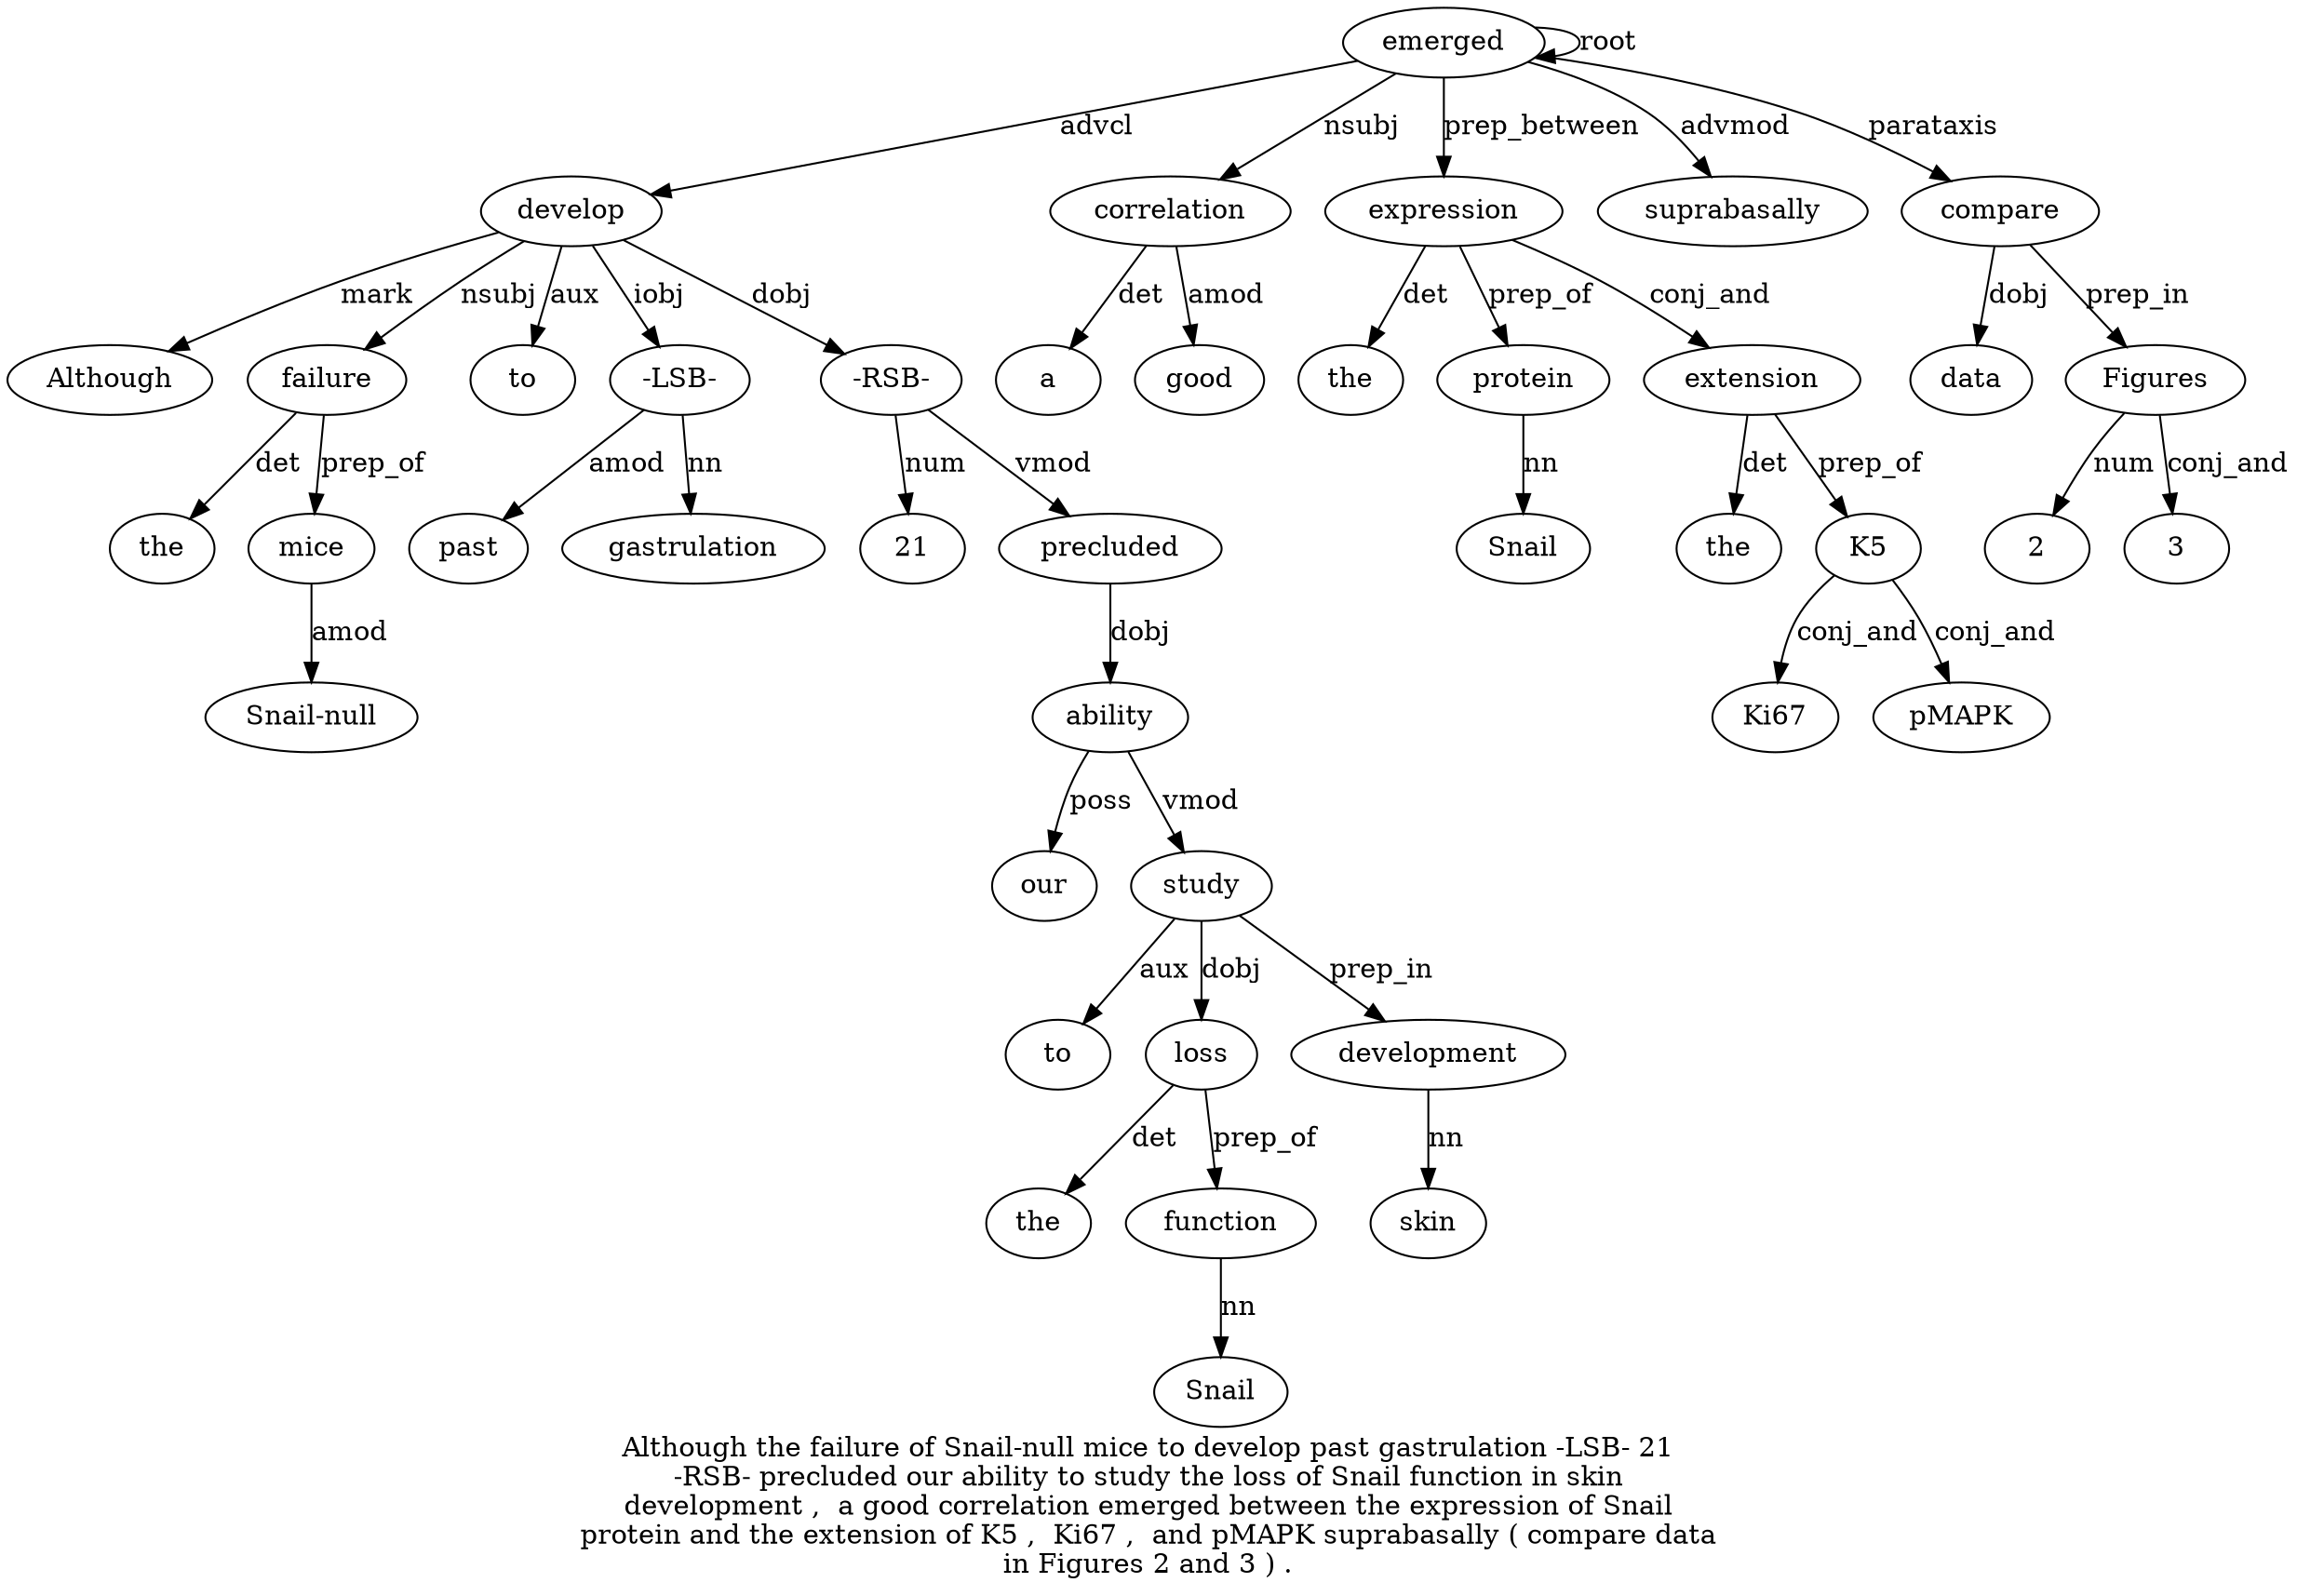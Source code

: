 digraph "Although the failure of Snail-null mice to develop past gastrulation -LSB- 21 -RSB- precluded our ability to study the loss of Snail function in skin development ,  a good correlation emerged between the expression of Snail protein and the extension of K5 ,  Ki67 ,  and pMAPK suprabasally ( compare data in Figures 2 and 3 ) ." {
label="Although the failure of Snail-null mice to develop past gastrulation -LSB- 21
-RSB- precluded our ability to study the loss of Snail function in skin
development ,  a good correlation emerged between the expression of Snail
protein and the extension of K5 ,  Ki67 ,  and pMAPK suprabasally ( compare data
in Figures 2 and 3 ) .";
develop8 [style=filled, fillcolor=white, label=develop];
Although1 [style=filled, fillcolor=white, label=Although];
develop8 -> Although1  [label=mark];
failure3 [style=filled, fillcolor=white, label=failure];
the2 [style=filled, fillcolor=white, label=the];
failure3 -> the2  [label=det];
develop8 -> failure3  [label=nsubj];
mice6 [style=filled, fillcolor=white, label=mice];
"Snail-null5" [style=filled, fillcolor=white, label="Snail-null"];
mice6 -> "Snail-null5"  [label=amod];
failure3 -> mice6  [label=prep_of];
to7 [style=filled, fillcolor=white, label=to];
develop8 -> to7  [label=aux];
emerged31 [style=filled, fillcolor=white, label=emerged];
emerged31 -> develop8  [label=advcl];
"-LSB-11" [style=filled, fillcolor=white, label="-LSB-"];
past9 [style=filled, fillcolor=white, label=past];
"-LSB-11" -> past9  [label=amod];
gastrulation10 [style=filled, fillcolor=white, label=gastrulation];
"-LSB-11" -> gastrulation10  [label=nn];
develop8 -> "-LSB-11"  [label=iobj];
"-RSB-13" [style=filled, fillcolor=white, label="-RSB-"];
21 [style=filled, fillcolor=white, label=21];
"-RSB-13" -> 21  [label=num];
develop8 -> "-RSB-13"  [label=dobj];
precluded14 [style=filled, fillcolor=white, label=precluded];
"-RSB-13" -> precluded14  [label=vmod];
ability16 [style=filled, fillcolor=white, label=ability];
our15 [style=filled, fillcolor=white, label=our];
ability16 -> our15  [label=poss];
precluded14 -> ability16  [label=dobj];
study18 [style=filled, fillcolor=white, label=study];
to17 [style=filled, fillcolor=white, label=to];
study18 -> to17  [label=aux];
ability16 -> study18  [label=vmod];
loss20 [style=filled, fillcolor=white, label=loss];
the19 [style=filled, fillcolor=white, label=the];
loss20 -> the19  [label=det];
study18 -> loss20  [label=dobj];
function23 [style=filled, fillcolor=white, label=function];
Snail22 [style=filled, fillcolor=white, label=Snail];
function23 -> Snail22  [label=nn];
loss20 -> function23  [label=prep_of];
development26 [style=filled, fillcolor=white, label=development];
skin25 [style=filled, fillcolor=white, label=skin];
development26 -> skin25  [label=nn];
study18 -> development26  [label=prep_in];
correlation30 [style=filled, fillcolor=white, label=correlation];
a28 [style=filled, fillcolor=white, label=a];
correlation30 -> a28  [label=det];
good29 [style=filled, fillcolor=white, label=good];
correlation30 -> good29  [label=amod];
emerged31 -> correlation30  [label=nsubj];
emerged31 -> emerged31  [label=root];
expression34 [style=filled, fillcolor=white, label=expression];
the33 [style=filled, fillcolor=white, label=the];
expression34 -> the33  [label=det];
emerged31 -> expression34  [label=prep_between];
protein37 [style=filled, fillcolor=white, label=protein];
Snail36 [style=filled, fillcolor=white, label=Snail];
protein37 -> Snail36  [label=nn];
expression34 -> protein37  [label=prep_of];
extension40 [style=filled, fillcolor=white, label=extension];
the39 [style=filled, fillcolor=white, label=the];
extension40 -> the39  [label=det];
expression34 -> extension40  [label=conj_and];
K542 [style=filled, fillcolor=white, label=K5];
extension40 -> K542  [label=prep_of];
Ki6744 [style=filled, fillcolor=white, label=Ki67];
K542 -> Ki6744  [label=conj_and];
pMAPK47 [style=filled, fillcolor=white, label=pMAPK];
K542 -> pMAPK47  [label=conj_and];
suprabasally48 [style=filled, fillcolor=white, label=suprabasally];
emerged31 -> suprabasally48  [label=advmod];
compare50 [style=filled, fillcolor=white, label=compare];
emerged31 -> compare50  [label=parataxis];
data51 [style=filled, fillcolor=white, label=data];
compare50 -> data51  [label=dobj];
Figures53 [style=filled, fillcolor=white, label=Figures];
compare50 -> Figures53  [label=prep_in];
254 [style=filled, fillcolor=white, label=2];
Figures53 -> 254  [label=num];
356 [style=filled, fillcolor=white, label=3];
Figures53 -> 356  [label=conj_and];
}
